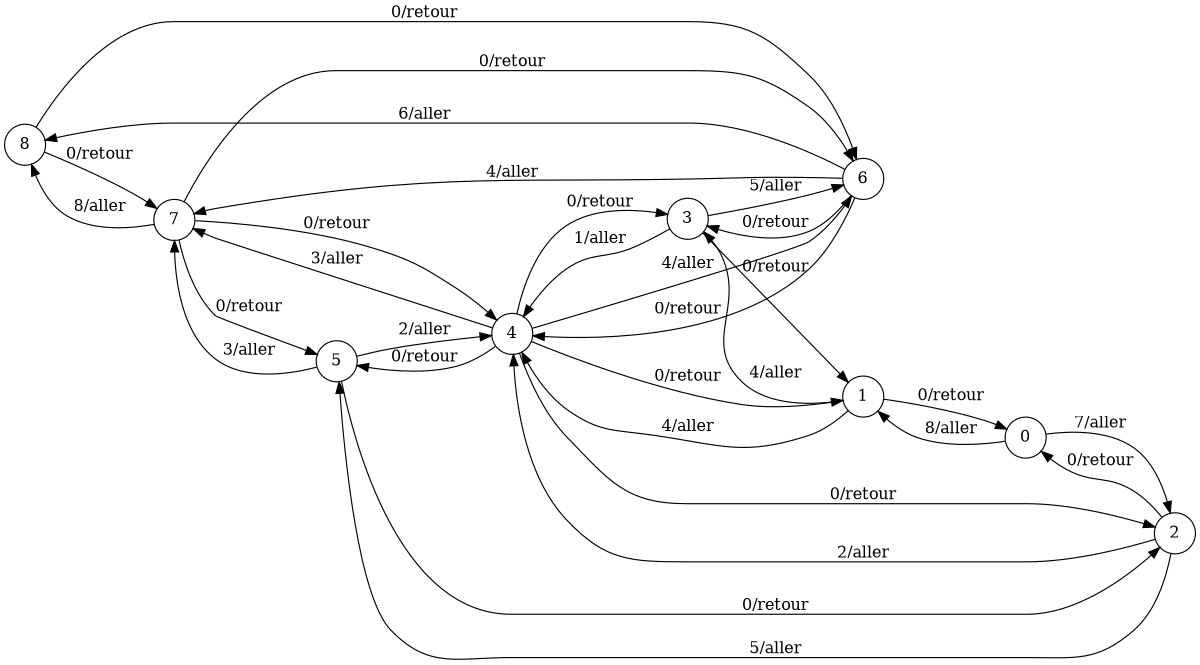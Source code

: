 digraph finite_state_machine {
  	rankdir=LR;
 	size="8,5";
  	node [shape = circle];
  	  	8 -> 7 [ label = "0/retour" ];
  	  	8 -> 6 [ label = "0/retour" ];
  	  	0 -> 1 [ label = "8/aller" ];
  	  	0 -> 2 [ label = "7/aller" ];
  	  	1 -> 0 [ label = "0/retour" ];
  	  	1 -> 3 [ label = "4/aller" ];
  	  	1 -> 4 [ label = "4/aller" ];
  	  	2 -> 0 [ label = "0/retour" ];
  	  	2 -> 4 [ label = "2/aller" ];
  	  	2 -> 5 [ label = "5/aller" ];
  	  	4 -> 3 [ label = "0/retour" ];
  	  	4 -> 5 [ label = "0/retour" ];
  	  	4 -> 2 [ label = "0/retour" ];
  	  	4 -> 1 [ label = "0/retour" ];
  	  	4 -> 6 [ label = "4/aller" ];
  	  	4 -> 7 [ label = "3/aller" ];
  	  	5 -> 2 [ label = "0/retour" ];
  	  	5 -> 4 [ label = "2/aller" ];
  	  	5 -> 7 [ label = "3/aller" ];
  	  	3 -> 1 [ label = "0/retour" ];
  	  	3 -> 4 [ label = "1/aller" ];
  	  	3 -> 6 [ label = "5/aller" ];
  	  	6 -> 3 [ label = "0/retour" ];
  	  	6 -> 4 [ label = "0/retour" ];
  	  	6 -> 7 [ label = "4/aller" ];
  	  	6 -> 8 [ label = "6/aller" ];
  	  	7 -> 6 [ label = "0/retour" ];
  	  	7 -> 5 [ label = "0/retour" ];
  	  	7 -> 4 [ label = "0/retour" ];
  	  	7 -> 8 [ label = "8/aller" ];
}